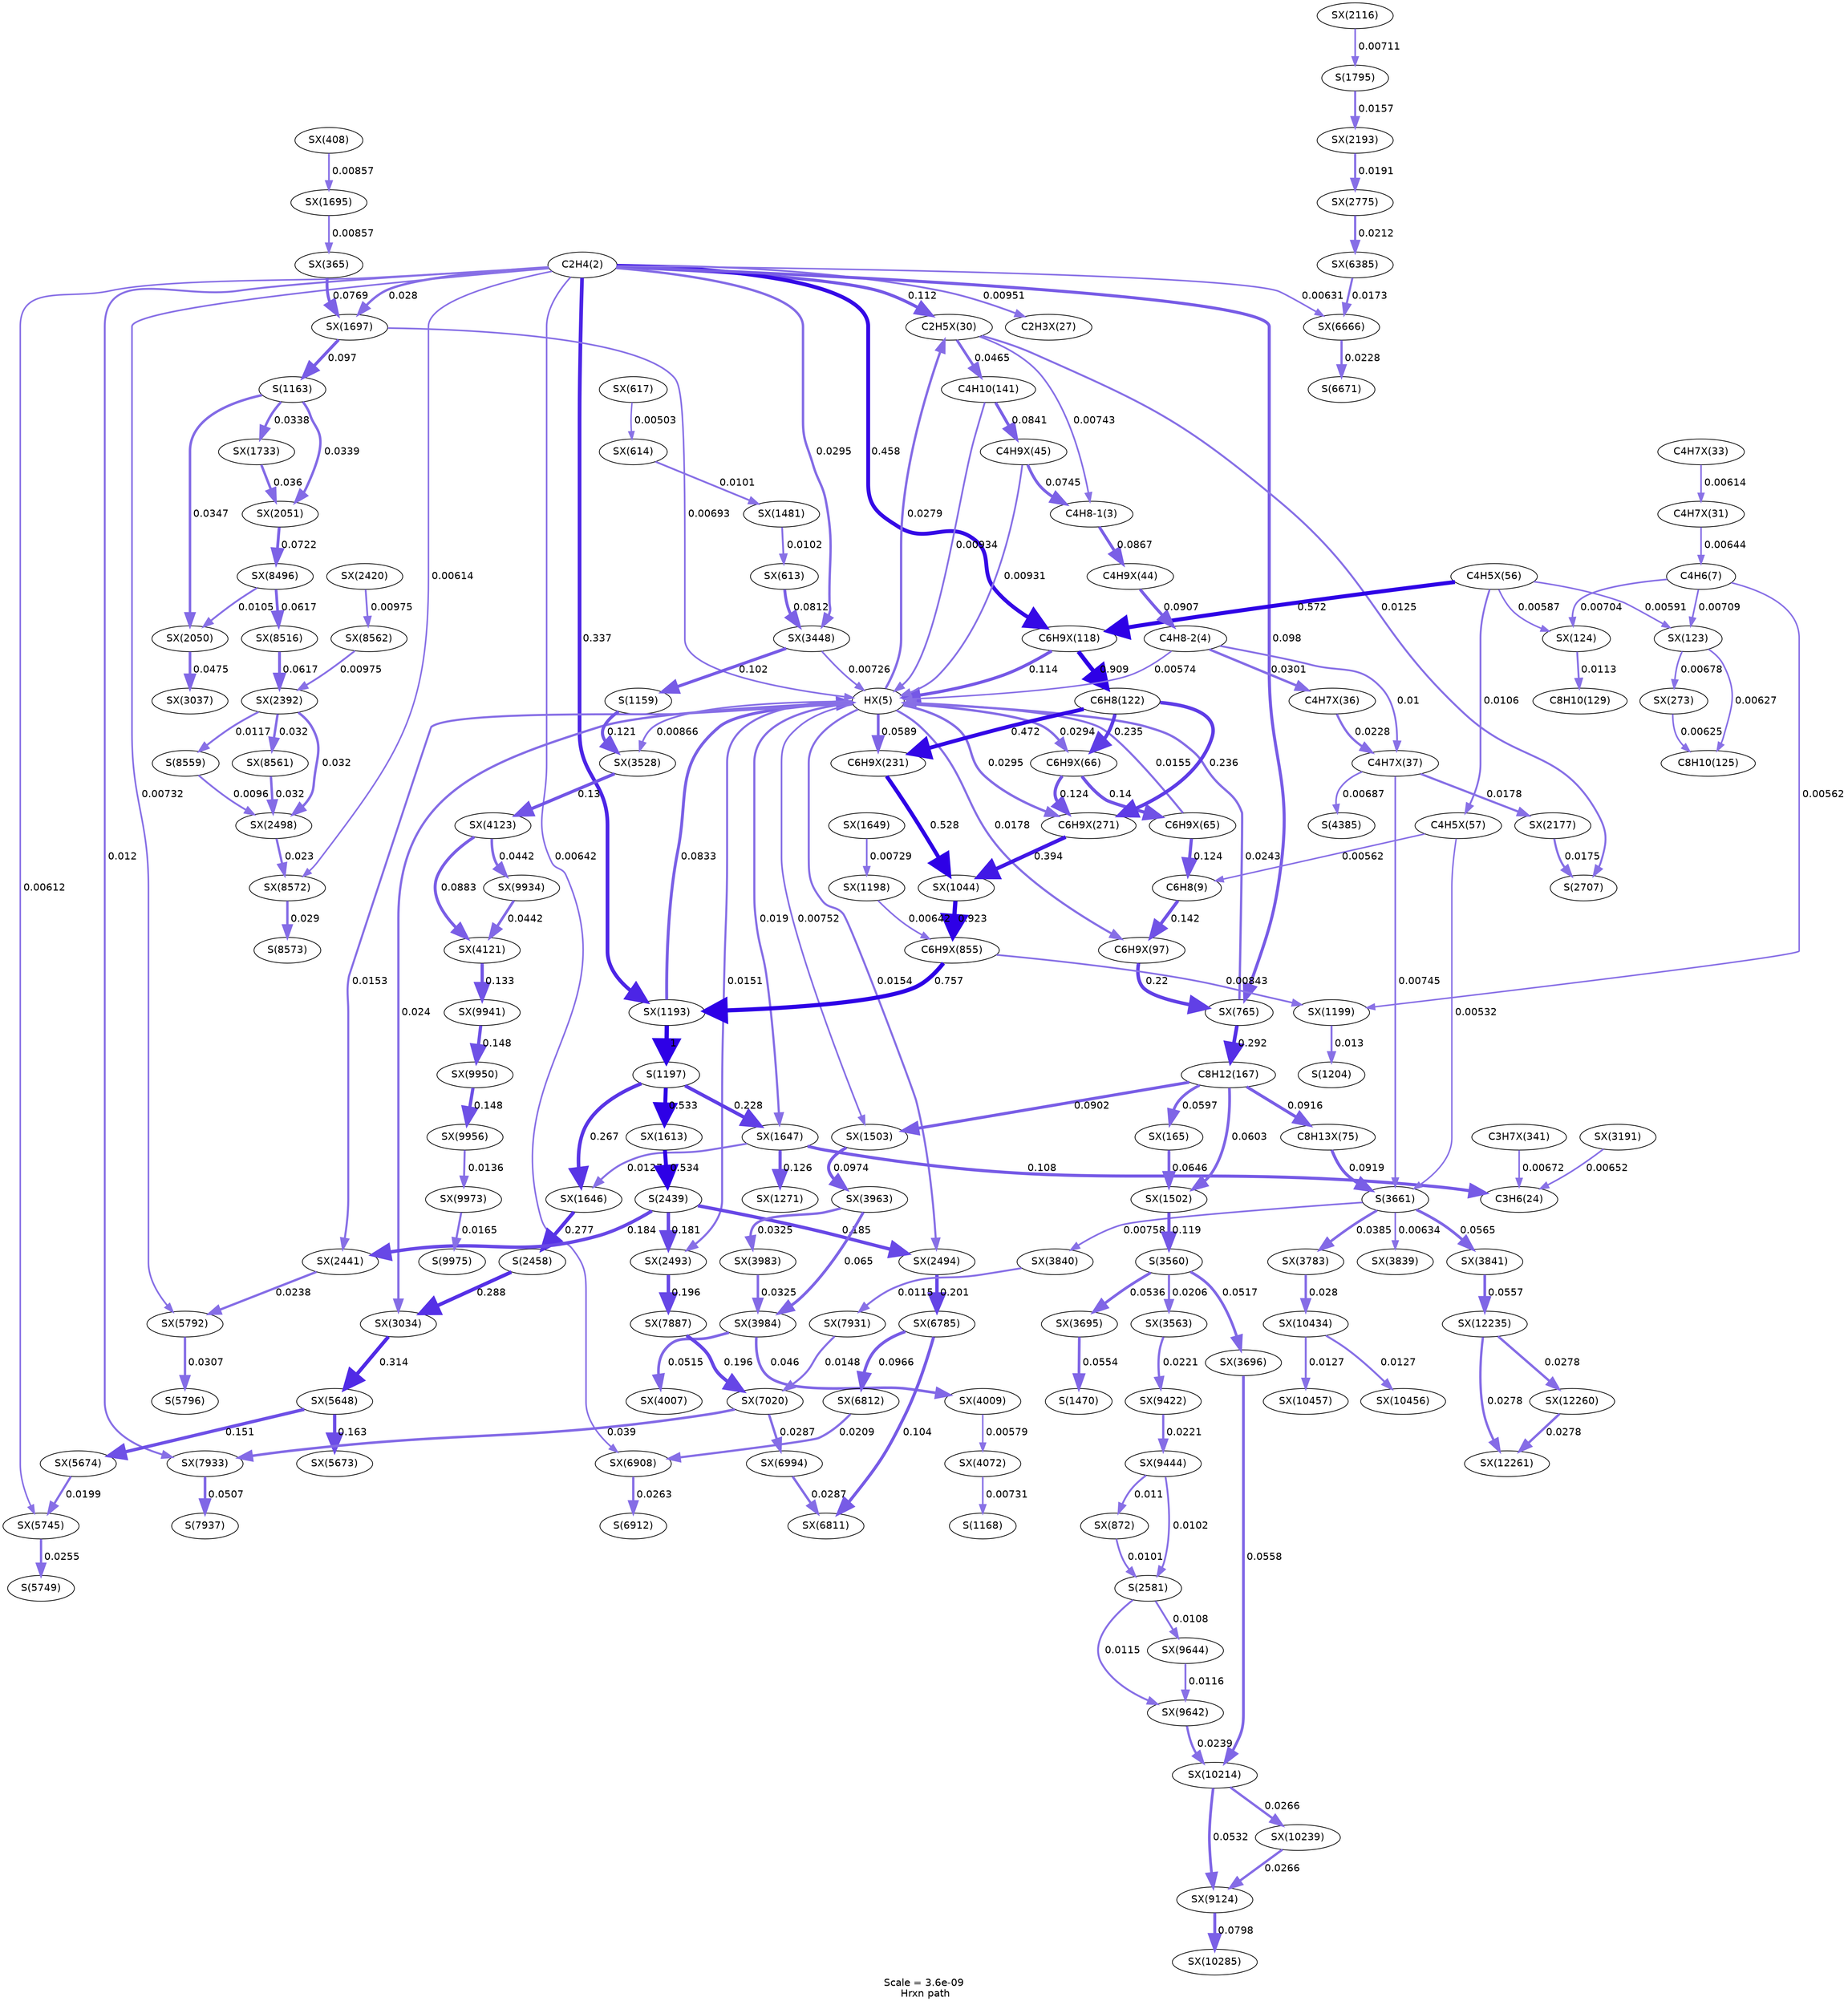 digraph reaction_paths {
center=1;
s5 -> s55[fontname="Helvetica", style="setlinewidth(2.49)", arrowsize=1.24, color="0.7, 0.51, 0.9"
, label=" 0.00951"];
s5 -> s56[fontname="Helvetica", style="setlinewidth(4.34)", arrowsize=2.17, color="0.7, 0.612, 0.9"
, label=" 0.112"];
s5 -> s76[fontname="Helvetica", style="setlinewidth(5.41)", arrowsize=2.7, color="0.7, 0.958, 0.9"
, label=" 0.458"];
s5 -> s104[fontname="Helvetica", style="setlinewidth(4.25)", arrowsize=2.12, color="0.7, 0.598, 0.9"
, label=" 0.098"];
s5 -> s123[fontname="Helvetica", style="setlinewidth(5.18)", arrowsize=2.59, color="0.7, 0.837, 0.9"
, label=" 0.337"];
s5 -> s140[fontname="Helvetica", style="setlinewidth(3.3)", arrowsize=1.65, color="0.7, 0.528, 0.9"
, label=" 0.028"];
s5 -> s176[fontname="Helvetica", style="setlinewidth(3.34)", arrowsize=1.67, color="0.7, 0.53, 0.9"
, label=" 0.0295"];
s5 -> s225[fontname="Helvetica", style="setlinewidth(2.29)", arrowsize=1.14, color="0.7, 0.507, 0.9"
, label=" 0.00732"];
s5 -> s250[fontname="Helvetica", style="setlinewidth(2.66)", arrowsize=1.33, color="0.7, 0.512, 0.9"
, label=" 0.012"];
s5 -> s230[fontname="Helvetica", style="setlinewidth(2.18)", arrowsize=1.09, color="0.7, 0.506, 0.9"
, label=" 0.00631"];
s5 -> s262[fontname="Helvetica", style="setlinewidth(2.15)", arrowsize=1.08, color="0.7, 0.506, 0.9"
, label=" 0.00614"];
s5 -> s222[fontname="Helvetica", style="setlinewidth(2.15)", arrowsize=1.08, color="0.7, 0.506, 0.9"
, label=" 0.00612"];
s5 -> s238[fontname="Helvetica", style="setlinewidth(2.19)", arrowsize=1.09, color="0.7, 0.506, 0.9"
, label=" 0.00642"];
s54 -> s56[fontname="Helvetica", style="setlinewidth(3.3)", arrowsize=1.65, color="0.7, 0.528, 0.9"
, label=" 0.0279"];
s76 -> s54[fontname="Helvetica", style="setlinewidth(4.36)", arrowsize=2.18, color="0.7, 0.614, 0.9"
, label=" 0.114"];
s14 -> s54[fontname="Helvetica", style="setlinewidth(2.47)", arrowsize=1.24, color="0.7, 0.509, 0.9"
, label=" 0.00934"];
s64 -> s54[fontname="Helvetica", style="setlinewidth(2.47)", arrowsize=1.23, color="0.7, 0.509, 0.9"
, label=" 0.00931"];
s69 -> s54[fontname="Helvetica", style="setlinewidth(2.85)", arrowsize=1.43, color="0.7, 0.515, 0.9"
, label=" 0.0155"];
s54 -> s75[fontname="Helvetica", style="setlinewidth(2.96)", arrowsize=1.48, color="0.7, 0.518, 0.9"
, label=" 0.0178"];
s54 -> s88[fontname="Helvetica", style="setlinewidth(3.86)", arrowsize=1.93, color="0.7, 0.559, 0.9"
, label=" 0.0589"];
s54 -> s89[fontname="Helvetica", style="setlinewidth(3.34)", arrowsize=1.67, color="0.7, 0.529, 0.9"
, label=" 0.0295"];
s54 -> s70[fontname="Helvetica", style="setlinewidth(3.34)", arrowsize=1.67, color="0.7, 0.529, 0.9"
, label=" 0.0294"];
s7 -> s54[fontname="Helvetica", style="setlinewidth(2.1)", arrowsize=1.05, color="0.7, 0.506, 0.9"
, label=" 0.00574"];
s104 -> s54[fontname="Helvetica", style="setlinewidth(3.19)", arrowsize=1.6, color="0.7, 0.524, 0.9"
, label=" 0.0243"];
s123 -> s54[fontname="Helvetica", style="setlinewidth(4.12)", arrowsize=2.06, color="0.7, 0.583, 0.9"
, label=" 0.0833"];
s140 -> s54[fontname="Helvetica", style="setlinewidth(2.25)", arrowsize=1.12, color="0.7, 0.507, 0.9"
, label=" 0.00693"];
s54 -> s136[fontname="Helvetica", style="setlinewidth(3.01)", arrowsize=1.5, color="0.7, 0.519, 0.9"
, label=" 0.019"];
s176 -> s54[fontname="Helvetica", style="setlinewidth(2.28)", arrowsize=1.14, color="0.7, 0.507, 0.9"
, label=" 0.00726"];
s54 -> s133[fontname="Helvetica", style="setlinewidth(2.31)", arrowsize=1.15, color="0.7, 0.508, 0.9"
, label=" 0.00752"];
s54 -> s170[fontname="Helvetica", style="setlinewidth(3.18)", arrowsize=1.59, color="0.7, 0.524, 0.9"
, label=" 0.024"];
s54 -> s157[fontname="Helvetica", style="setlinewidth(2.85)", arrowsize=1.42, color="0.7, 0.515, 0.9"
, label=" 0.0153"];
s54 -> s159[fontname="Helvetica", style="setlinewidth(2.85)", arrowsize=1.42, color="0.7, 0.515, 0.9"
, label=" 0.0154"];
s54 -> s158[fontname="Helvetica", style="setlinewidth(2.84)", arrowsize=1.42, color="0.7, 0.515, 0.9"
, label=" 0.0151"];
s54 -> s179[fontname="Helvetica", style="setlinewidth(2.41)", arrowsize=1.21, color="0.7, 0.509, 0.9"
, label=" 0.00866"];
s57 -> s8[fontname="Helvetica", style="setlinewidth(2.19)", arrowsize=1.1, color="0.7, 0.506, 0.9"
, label=" 0.00644"];
s8 -> s78[fontname="Helvetica", style="setlinewidth(2.26)", arrowsize=1.13, color="0.7, 0.507, 0.9"
, label=" 0.00704"];
s8 -> s77[fontname="Helvetica", style="setlinewidth(2.26)", arrowsize=1.13, color="0.7, 0.507, 0.9"
, label=" 0.00709"];
s8 -> s125[fontname="Helvetica", style="setlinewidth(2.09)", arrowsize=1.04, color="0.7, 0.506, 0.9"
, label=" 0.00562"];
s68 -> s9[fontname="Helvetica", style="setlinewidth(2.09)", arrowsize=1.04, color="0.7, 0.506, 0.9"
, label=" 0.00562"];
s67 -> s68[fontname="Helvetica", style="setlinewidth(2.56)", arrowsize=1.28, color="0.7, 0.511, 0.9"
, label=" 0.0106"];
s68 -> s38[fontname="Helvetica", style="setlinewidth(2.05)", arrowsize=1.02, color="0.7, 0.505, 0.9"
, label=" 0.00532"];
s69 -> s9[fontname="Helvetica", style="setlinewidth(4.42)", arrowsize=2.21, color="0.7, 0.624, 0.9"
, label=" 0.124"];
s9 -> s75[fontname="Helvetica", style="setlinewidth(4.53)", arrowsize=2.26, color="0.7, 0.642, 0.9"
, label=" 0.142"];
s67 -> s76[fontname="Helvetica", style="setlinewidth(5.58)", arrowsize=2.79, color="0.7, 1.07, 0.9"
, label=" 0.572"];
s67 -> s78[fontname="Helvetica", style="setlinewidth(2.12)", arrowsize=1.06, color="0.7, 0.506, 0.9"
, label=" 0.00587"];
s67 -> s77[fontname="Helvetica", style="setlinewidth(2.13)", arrowsize=1.06, color="0.7, 0.506, 0.9"
, label=" 0.00591"];
s56 -> s6[fontname="Helvetica", style="setlinewidth(2.3)", arrowsize=1.15, color="0.7, 0.507, 0.9"
, label=" 0.00743"];
s64 -> s6[fontname="Helvetica", style="setlinewidth(4.04)", arrowsize=2.02, color="0.7, 0.574, 0.9"
, label=" 0.0745"];
s6 -> s63[fontname="Helvetica", style="setlinewidth(4.15)", arrowsize=2.08, color="0.7, 0.587, 0.9"
, label=" 0.0867"];
s56 -> s14[fontname="Helvetica", style="setlinewidth(3.68)", arrowsize=1.84, color="0.7, 0.547, 0.9"
, label=" 0.0465"];
s56 -> s35[fontname="Helvetica", style="setlinewidth(2.69)", arrowsize=1.35, color="0.7, 0.513, 0.9"
, label=" 0.0125"];
s59 -> s57[fontname="Helvetica", style="setlinewidth(2.16)", arrowsize=1.08, color="0.7, 0.506, 0.9"
, label=" 0.00614"];
s76 -> s11[fontname="Helvetica", style="setlinewidth(5.93)", arrowsize=2.96, color="0.7, 1.41, 0.9"
, label=" 0.909"];
s11 -> s88[fontname="Helvetica", style="setlinewidth(5.43)", arrowsize=2.72, color="0.7, 0.972, 0.9"
, label=" 0.472"];
s11 -> s89[fontname="Helvetica", style="setlinewidth(4.91)", arrowsize=2.45, color="0.7, 0.736, 0.9"
, label=" 0.236"];
s11 -> s70[fontname="Helvetica", style="setlinewidth(4.91)", arrowsize=2.45, color="0.7, 0.735, 0.9"
, label=" 0.235"];
s14 -> s64[fontname="Helvetica", style="setlinewidth(4.13)", arrowsize=2.07, color="0.7, 0.584, 0.9"
, label=" 0.0841"];
s78 -> s13[fontname="Helvetica", style="setlinewidth(2.62)", arrowsize=1.31, color="0.7, 0.511, 0.9"
, label=" 0.0113"];
s77 -> s90[fontname="Helvetica", style="setlinewidth(2.23)", arrowsize=1.11, color="0.7, 0.507, 0.9"
, label=" 0.00678"];
s77 -> s12[fontname="Helvetica", style="setlinewidth(2.17)", arrowsize=1.09, color="0.7, 0.506, 0.9"
, label=" 0.00627"];
s90 -> s12[fontname="Helvetica", style="setlinewidth(2.17)", arrowsize=1.08, color="0.7, 0.506, 0.9"
, label=" 0.00625"];
s70 -> s69[fontname="Helvetica", style="setlinewidth(4.52)", arrowsize=2.26, color="0.7, 0.64, 0.9"
, label=" 0.14"];
s75 -> s104[fontname="Helvetica", style="setlinewidth(4.86)", arrowsize=2.43, color="0.7, 0.72, 0.9"
, label=" 0.22"];
s88 -> s118[fontname="Helvetica", style="setlinewidth(5.52)", arrowsize=2.76, color="0.7, 1.03, 0.9"
, label=" 0.528"];
s89 -> s118[fontname="Helvetica", style="setlinewidth(5.3)", arrowsize=2.65, color="0.7, 0.894, 0.9"
, label=" 0.394"];
s118 -> s107[fontname="Helvetica", style="setlinewidth(5.94)", arrowsize=2.97, color="0.7, 1.42, 0.9"
, label=" 0.923"];
s70 -> s89[fontname="Helvetica", style="setlinewidth(4.42)", arrowsize=2.21, color="0.7, 0.624, 0.9"
, label=" 0.124"];
s107 -> s123[fontname="Helvetica", style="setlinewidth(5.79)", arrowsize=2.9, color="0.7, 1.26, 0.9"
, label=" 0.757"];
s107 -> s125[fontname="Helvetica", style="setlinewidth(2.39)", arrowsize=1.2, color="0.7, 0.508, 0.9"
, label=" 0.00843"];
s124 -> s107[fontname="Helvetica", style="setlinewidth(2.19)", arrowsize=1.09, color="0.7, 0.506, 0.9"
, label=" 0.00642"];
s63 -> s7[fontname="Helvetica", style="setlinewidth(4.19)", arrowsize=2.09, color="0.7, 0.591, 0.9"
, label=" 0.0907"];
s7 -> s61[fontname="Helvetica", style="setlinewidth(3.36)", arrowsize=1.68, color="0.7, 0.53, 0.9"
, label=" 0.0301"];
s7 -> s62[fontname="Helvetica", style="setlinewidth(2.53)", arrowsize=1.26, color="0.7, 0.51, 0.9"
, label=" 0.01"];
s104 -> s15[fontname="Helvetica", style="setlinewidth(5.07)", arrowsize=2.53, color="0.7, 0.792, 0.9"
, label=" 0.292"];
s15 -> s82[fontname="Helvetica", style="setlinewidth(3.87)", arrowsize=1.94, color="0.7, 0.56, 0.9"
, label=" 0.0597"];
s15 -> s132[fontname="Helvetica", style="setlinewidth(3.88)", arrowsize=1.94, color="0.7, 0.56, 0.9"
, label=" 0.0603"];
s15 -> s73[fontname="Helvetica", style="setlinewidth(4.2)", arrowsize=2.1, color="0.7, 0.592, 0.9"
, label=" 0.0916"];
s15 -> s133[fontname="Helvetica", style="setlinewidth(4.18)", arrowsize=2.09, color="0.7, 0.59, 0.9"
, label=" 0.0902"];
s123 -> s24[fontname="Helvetica", style="setlinewidth(6)", arrowsize=3, color="0.7, 1.5, 0.9"
, label=" 1"];
s24 -> s134[fontname="Helvetica", style="setlinewidth(5.52)", arrowsize=2.76, color="0.7, 1.03, 0.9"
, label=" 0.533"];
s24 -> s135[fontname="Helvetica", style="setlinewidth(5)", arrowsize=2.5, color="0.7, 0.767, 0.9"
, label=" 0.267"];
s24 -> s136[fontname="Helvetica", style="setlinewidth(4.88)", arrowsize=2.44, color="0.7, 0.728, 0.9"
, label=" 0.228"];
s139 -> s92[fontname="Helvetica", style="setlinewidth(2.41)", arrowsize=1.2, color="0.7, 0.509, 0.9"
, label=" 0.00857"];
s92 -> s140[fontname="Helvetica", style="setlinewidth(4.06)", arrowsize=2.03, color="0.7, 0.577, 0.9"
, label=" 0.0769"];
s93 -> s139[fontname="Helvetica", style="setlinewidth(2.41)", arrowsize=1.2, color="0.7, 0.509, 0.9"
, label=" 0.00857"];
s140 -> s22[fontname="Helvetica", style="setlinewidth(4.24)", arrowsize=2.12, color="0.7, 0.597, 0.9"
, label=" 0.097"];
s22 -> s147[fontname="Helvetica", style="setlinewidth(3.46)", arrowsize=1.73, color="0.7, 0.535, 0.9"
, label=" 0.0347"];
s22 -> s148[fontname="Helvetica", style="setlinewidth(3.45)", arrowsize=1.72, color="0.7, 0.534, 0.9"
, label=" 0.0339"];
s22 -> s141[fontname="Helvetica", style="setlinewidth(3.44)", arrowsize=1.72, color="0.7, 0.534, 0.9"
, label=" 0.0338"];
s150 -> s30[fontname="Helvetica", style="setlinewidth(2.27)", arrowsize=1.13, color="0.7, 0.507, 0.9"
, label=" 0.00711"];
s30 -> s152[fontname="Helvetica", style="setlinewidth(2.86)", arrowsize=1.43, color="0.7, 0.516, 0.9"
, label=" 0.0157"];
s125 -> s26[fontname="Helvetica", style="setlinewidth(2.72)", arrowsize=1.36, color="0.7, 0.513, 0.9"
, label=" 0.013"];
s134 -> s31[fontname="Helvetica", style="setlinewidth(5.53)", arrowsize=2.76, color="0.7, 1.03, 0.9"
, label=" 0.534"];
s31 -> s157[fontname="Helvetica", style="setlinewidth(4.72)", arrowsize=2.36, color="0.7, 0.684, 0.9"
, label=" 0.184"];
s31 -> s159[fontname="Helvetica", style="setlinewidth(4.72)", arrowsize=2.36, color="0.7, 0.685, 0.9"
, label=" 0.185"];
s31 -> s158[fontname="Helvetica", style="setlinewidth(4.71)", arrowsize=2.36, color="0.7, 0.681, 0.9"
, label=" 0.181"];
s137 -> s124[fontname="Helvetica", style="setlinewidth(2.29)", arrowsize=1.14, color="0.7, 0.507, 0.9"
, label=" 0.00729"];
s151 -> s35[fontname="Helvetica", style="setlinewidth(2.95)", arrowsize=1.47, color="0.7, 0.518, 0.9"
, label=" 0.0175"];
s135 -> s32[fontname="Helvetica", style="setlinewidth(5.03)", arrowsize=2.52, color="0.7, 0.777, 0.9"
, label=" 0.277"];
s136 -> s135[fontname="Helvetica", style="setlinewidth(2.7)", arrowsize=1.35, color="0.7, 0.513, 0.9"
, label=" 0.0127"];
s32 -> s170[fontname="Helvetica", style="setlinewidth(5.06)", arrowsize=2.53, color="0.7, 0.788, 0.9"
, label=" 0.288"];
s136 -> s10[fontname="Helvetica", style="setlinewidth(4.32)", arrowsize=2.16, color="0.7, 0.608, 0.9"
, label=" 0.108"];
s136 -> s127[fontname="Helvetica", style="setlinewidth(4.43)", arrowsize=2.22, color="0.7, 0.626, 0.9"
, label=" 0.126"];
s91 -> s10[fontname="Helvetica", style="setlinewidth(2.22)", arrowsize=1.11, color="0.7, 0.507, 0.9"
, label=" 0.00672"];
s175 -> s10[fontname="Helvetica", style="setlinewidth(2.2)", arrowsize=1.1, color="0.7, 0.507, 0.9"
, label=" 0.00652"];
s131 -> s100[fontname="Helvetica", style="setlinewidth(2.54)", arrowsize=1.27, color="0.7, 0.51, 0.9"
, label=" 0.0102"];
s100 -> s176[fontname="Helvetica", style="setlinewidth(4.1)", arrowsize=2.05, color="0.7, 0.581, 0.9"
, label=" 0.0812"];
s101 -> s131[fontname="Helvetica", style="setlinewidth(2.53)", arrowsize=1.26, color="0.7, 0.51, 0.9"
, label=" 0.0101"];
s176 -> s21[fontname="Helvetica", style="setlinewidth(4.27)", arrowsize=2.14, color="0.7, 0.602, 0.9"
, label=" 0.102"];
s21 -> s179[fontname="Helvetica", style="setlinewidth(4.41)", arrowsize=2.2, color="0.7, 0.621, 0.9"
, label=" 0.121"];
s82 -> s132[fontname="Helvetica", style="setlinewidth(3.93)", arrowsize=1.97, color="0.7, 0.565, 0.9"
, label=" 0.0646"];
s132 -> s37[fontname="Helvetica", style="setlinewidth(4.4)", arrowsize=2.2, color="0.7, 0.619, 0.9"
, label=" 0.119"];
s37 -> s182[fontname="Helvetica", style="setlinewidth(3.07)", arrowsize=1.53, color="0.7, 0.521, 0.9"
, label=" 0.0206"];
s37 -> s186[fontname="Helvetica", style="setlinewidth(3.76)", arrowsize=1.88, color="0.7, 0.552, 0.9"
, label=" 0.0517"];
s37 -> s185[fontname="Helvetica", style="setlinewidth(3.79)", arrowsize=1.9, color="0.7, 0.554, 0.9"
, label=" 0.0536"];
s73 -> s38[fontname="Helvetica", style="setlinewidth(4.2)", arrowsize=2.1, color="0.7, 0.592, 0.9"
, label=" 0.0919"];
s38 -> s189[fontname="Helvetica", style="setlinewidth(3.54)", arrowsize=1.77, color="0.7, 0.539, 0.9"
, label=" 0.0385"];
s62 -> s38[fontname="Helvetica", style="setlinewidth(2.3)", arrowsize=1.15, color="0.7, 0.507, 0.9"
, label=" 0.00745"];
s38 -> s191[fontname="Helvetica", style="setlinewidth(2.31)", arrowsize=1.16, color="0.7, 0.508, 0.9"
, label=" 0.00758"];
s38 -> s190[fontname="Helvetica", style="setlinewidth(2.18)", arrowsize=1.09, color="0.7, 0.506, 0.9"
, label=" 0.00634"];
s38 -> s192[fontname="Helvetica", style="setlinewidth(3.83)", arrowsize=1.92, color="0.7, 0.557, 0.9"
, label=" 0.0565"];
s133 -> s194[fontname="Helvetica", style="setlinewidth(4.24)", arrowsize=2.12, color="0.7, 0.597, 0.9"
, label=" 0.0974"];
s194 -> s197[fontname="Helvetica", style="setlinewidth(3.94)", arrowsize=1.97, color="0.7, 0.565, 0.9"
, label=" 0.065"];
s194 -> s196[fontname="Helvetica", style="setlinewidth(3.41)", arrowsize=1.71, color="0.7, 0.533, 0.9"
, label=" 0.0325"];
s196 -> s197[fontname="Helvetica", style="setlinewidth(3.41)", arrowsize=1.71, color="0.7, 0.533, 0.9"
, label=" 0.0325"];
s197 -> s200[fontname="Helvetica", style="setlinewidth(3.68)", arrowsize=1.84, color="0.7, 0.546, 0.9"
, label=" 0.046"];
s197 -> s198[fontname="Helvetica", style="setlinewidth(3.76)", arrowsize=1.88, color="0.7, 0.552, 0.9"
, label=" 0.0515"];
s200 -> s202[fontname="Helvetica", style="setlinewidth(2.11)", arrowsize=1.06, color="0.7, 0.506, 0.9"
, label=" 0.00579"];
s202 -> s23[fontname="Helvetica", style="setlinewidth(2.29)", arrowsize=1.14, color="0.7, 0.507, 0.9"
, label=" 0.00731"];
s102 -> s101[fontname="Helvetica", style="setlinewidth(2)", arrowsize=1, color="0.7, 0.505, 0.9"
, label=" 0.00503"];
s62 -> s39[fontname="Helvetica", style="setlinewidth(2.24)", arrowsize=1.12, color="0.7, 0.507, 0.9"
, label=" 0.00687"];
s170 -> s216[fontname="Helvetica", style="setlinewidth(5.12)", arrowsize=2.56, color="0.7, 0.814, 0.9"
, label=" 0.314"];
s216 -> s218[fontname="Helvetica", style="setlinewidth(4.57)", arrowsize=2.29, color="0.7, 0.651, 0.9"
, label=" 0.151"];
s216 -> s217[fontname="Helvetica", style="setlinewidth(4.63)", arrowsize=2.32, color="0.7, 0.663, 0.9"
, label=" 0.163"];
s218 -> s222[fontname="Helvetica", style="setlinewidth(3.04)", arrowsize=1.52, color="0.7, 0.52, 0.9"
, label=" 0.0199"];
s157 -> s225[fontname="Helvetica", style="setlinewidth(3.18)", arrowsize=1.59, color="0.7, 0.524, 0.9"
, label=" 0.0238"];
s152 -> s169[fontname="Helvetica", style="setlinewidth(3.01)", arrowsize=1.51, color="0.7, 0.519, 0.9"
, label=" 0.0191"];
s169 -> s229[fontname="Helvetica", style="setlinewidth(3.09)", arrowsize=1.54, color="0.7, 0.521, 0.9"
, label=" 0.0212"];
s229 -> s230[fontname="Helvetica", style="setlinewidth(2.94)", arrowsize=1.47, color="0.7, 0.517, 0.9"
, label=" 0.0173"];
s159 -> s231[fontname="Helvetica", style="setlinewidth(4.79)", arrowsize=2.39, color="0.7, 0.701, 0.9"
, label=" 0.201"];
s231 -> s233[fontname="Helvetica", style="setlinewidth(4.24)", arrowsize=2.12, color="0.7, 0.597, 0.9"
, label=" 0.0966"];
s231 -> s232[fontname="Helvetica", style="setlinewidth(4.29)", arrowsize=2.15, color="0.7, 0.604, 0.9"
, label=" 0.104"];
s233 -> s238[fontname="Helvetica", style="setlinewidth(3.08)", arrowsize=1.54, color="0.7, 0.521, 0.9"
, label=" 0.0209"];
s241 -> s232[fontname="Helvetica", style="setlinewidth(3.32)", arrowsize=1.66, color="0.7, 0.529, 0.9"
, label=" 0.0287"];
s243 -> s241[fontname="Helvetica", style="setlinewidth(3.32)", arrowsize=1.66, color="0.7, 0.529, 0.9"
, label=" 0.0287"];
s225 -> s42[fontname="Helvetica", style="setlinewidth(3.37)", arrowsize=1.69, color="0.7, 0.531, 0.9"
, label=" 0.0307"];
s158 -> s248[fontname="Helvetica", style="setlinewidth(4.77)", arrowsize=2.39, color="0.7, 0.696, 0.9"
, label=" 0.196"];
s248 -> s243[fontname="Helvetica", style="setlinewidth(4.77)", arrowsize=2.39, color="0.7, 0.696, 0.9"
, label=" 0.196"];
s243 -> s250[fontname="Helvetica", style="setlinewidth(3.55)", arrowsize=1.78, color="0.7, 0.539, 0.9"
, label=" 0.039"];
s249 -> s243[fontname="Helvetica", style="setlinewidth(2.82)", arrowsize=1.41, color="0.7, 0.515, 0.9"
, label=" 0.0148"];
s250 -> s46[fontname="Helvetica", style="setlinewidth(3.75)", arrowsize=1.87, color="0.7, 0.551, 0.9"
, label=" 0.0507"];
s230 -> s44[fontname="Helvetica", style="setlinewidth(3.14)", arrowsize=1.57, color="0.7, 0.523, 0.9"
, label=" 0.0228"];
s147 -> s173[fontname="Helvetica", style="setlinewidth(3.7)", arrowsize=1.85, color="0.7, 0.548, 0.9"
, label=" 0.0475"];
s252 -> s147[fontname="Helvetica", style="setlinewidth(2.56)", arrowsize=1.28, color="0.7, 0.511, 0.9"
, label=" 0.0105"];
s148 -> s252[fontname="Helvetica", style="setlinewidth(4.02)", arrowsize=2.01, color="0.7, 0.572, 0.9"
, label=" 0.0722"];
s252 -> s255[fontname="Helvetica", style="setlinewidth(3.9)", arrowsize=1.95, color="0.7, 0.562, 0.9"
, label=" 0.0617"];
s141 -> s148[fontname="Helvetica", style="setlinewidth(3.49)", arrowsize=1.75, color="0.7, 0.536, 0.9"
, label=" 0.036"];
s255 -> s154[fontname="Helvetica", style="setlinewidth(3.9)", arrowsize=1.95, color="0.7, 0.562, 0.9"
, label=" 0.0617"];
s154 -> s162[fontname="Helvetica", style="setlinewidth(3.4)", arrowsize=1.7, color="0.7, 0.532, 0.9"
, label=" 0.032"];
s154 -> s258[fontname="Helvetica", style="setlinewidth(3.4)", arrowsize=1.7, color="0.7, 0.532, 0.9"
, label=" 0.032"];
s154 -> s49[fontname="Helvetica", style="setlinewidth(2.64)", arrowsize=1.32, color="0.7, 0.512, 0.9"
, label=" 0.0117"];
s259 -> s154[fontname="Helvetica", style="setlinewidth(2.5)", arrowsize=1.25, color="0.7, 0.51, 0.9"
, label=" 0.00975"];
s258 -> s162[fontname="Helvetica", style="setlinewidth(3.4)", arrowsize=1.7, color="0.7, 0.532, 0.9"
, label=" 0.032"];
s49 -> s162[fontname="Helvetica", style="setlinewidth(2.49)", arrowsize=1.25, color="0.7, 0.51, 0.9"
, label=" 0.0096"];
s162 -> s262[fontname="Helvetica", style="setlinewidth(3.15)", arrowsize=1.58, color="0.7, 0.523, 0.9"
, label=" 0.023"];
s155 -> s259[fontname="Helvetica", style="setlinewidth(2.5)", arrowsize=1.25, color="0.7, 0.51, 0.9"
, label=" 0.00975"];
s262 -> s50[fontname="Helvetica", style="setlinewidth(3.33)", arrowsize=1.66, color="0.7, 0.529, 0.9"
, label=" 0.029"];
s182 -> s267[fontname="Helvetica", style="setlinewidth(3.12)", arrowsize=1.56, color="0.7, 0.522, 0.9"
, label=" 0.0221"];
s267 -> s269[fontname="Helvetica", style="setlinewidth(3.12)", arrowsize=1.56, color="0.7, 0.522, 0.9"
, label=" 0.0221"];
s269 -> s113[fontname="Helvetica", style="setlinewidth(2.59)", arrowsize=1.3, color="0.7, 0.511, 0.9"
, label=" 0.011"];
s269 -> s33[fontname="Helvetica", style="setlinewidth(2.54)", arrowsize=1.27, color="0.7, 0.51, 0.9"
, label=" 0.0102"];
s113 -> s33[fontname="Helvetica", style="setlinewidth(2.53)", arrowsize=1.26, color="0.7, 0.51, 0.9"
, label=" 0.0101"];
s33 -> s273[fontname="Helvetica", style="setlinewidth(2.63)", arrowsize=1.31, color="0.7, 0.511, 0.9"
, label=" 0.0115"];
s33 -> s274[fontname="Helvetica", style="setlinewidth(2.58)", arrowsize=1.29, color="0.7, 0.511, 0.9"
, label=" 0.0108"];
s222 -> s41[fontname="Helvetica", style="setlinewidth(3.23)", arrowsize=1.62, color="0.7, 0.526, 0.9"
, label=" 0.0255"];
s179 -> s204[fontname="Helvetica", style="setlinewidth(4.46)", arrowsize=2.23, color="0.7, 0.63, 0.9"
, label=" 0.13"];
s204 -> s203[fontname="Helvetica", style="setlinewidth(4.17)", arrowsize=2.08, color="0.7, 0.588, 0.9"
, label=" 0.0883"];
s204 -> s281[fontname="Helvetica", style="setlinewidth(3.64)", arrowsize=1.82, color="0.7, 0.544, 0.9"
, label=" 0.0442"];
s281 -> s203[fontname="Helvetica", style="setlinewidth(3.64)", arrowsize=1.82, color="0.7, 0.544, 0.9"
, label=" 0.0442"];
s203 -> s282[fontname="Helvetica", style="setlinewidth(4.48)", arrowsize=2.24, color="0.7, 0.633, 0.9"
, label=" 0.133"];
s282 -> s283[fontname="Helvetica", style="setlinewidth(4.56)", arrowsize=2.28, color="0.7, 0.648, 0.9"
, label=" 0.148"];
s283 -> s284[fontname="Helvetica", style="setlinewidth(4.56)", arrowsize=2.28, color="0.7, 0.648, 0.9"
, label=" 0.148"];
s284 -> s288[fontname="Helvetica", style="setlinewidth(2.76)", arrowsize=1.38, color="0.7, 0.514, 0.9"
, label=" 0.0136"];
s288 -> s51[fontname="Helvetica", style="setlinewidth(2.9)", arrowsize=1.45, color="0.7, 0.516, 0.9"
, label=" 0.0165"];
s186 -> s292[fontname="Helvetica", style="setlinewidth(3.82)", arrowsize=1.91, color="0.7, 0.556, 0.9"
, label=" 0.0558"];
s273 -> s292[fontname="Helvetica", style="setlinewidth(3.18)", arrowsize=1.59, color="0.7, 0.524, 0.9"
, label=" 0.0239"];
s292 -> s266[fontname="Helvetica", style="setlinewidth(3.78)", arrowsize=1.89, color="0.7, 0.553, 0.9"
, label=" 0.0532"];
s292 -> s293[fontname="Helvetica", style="setlinewidth(3.26)", arrowsize=1.63, color="0.7, 0.527, 0.9"
, label=" 0.0266"];
s274 -> s273[fontname="Helvetica", style="setlinewidth(2.63)", arrowsize=1.32, color="0.7, 0.512, 0.9"
, label=" 0.0116"];
s293 -> s266[fontname="Helvetica", style="setlinewidth(3.26)", arrowsize=1.63, color="0.7, 0.527, 0.9"
, label=" 0.0266"];
s266 -> s294[fontname="Helvetica", style="setlinewidth(4.09)", arrowsize=2.05, color="0.7, 0.58, 0.9"
, label=" 0.0798"];
s238 -> s45[fontname="Helvetica", style="setlinewidth(3.25)", arrowsize=1.63, color="0.7, 0.526, 0.9"
, label=" 0.0263"];
s189 -> s298[fontname="Helvetica", style="setlinewidth(3.3)", arrowsize=1.65, color="0.7, 0.528, 0.9"
, label=" 0.028"];
s298 -> s300[fontname="Helvetica", style="setlinewidth(2.7)", arrowsize=1.35, color="0.7, 0.513, 0.9"
, label=" 0.0127"];
s298 -> s299[fontname="Helvetica", style="setlinewidth(2.7)", arrowsize=1.35, color="0.7, 0.513, 0.9"
, label=" 0.0127"];
s185 -> s27[fontname="Helvetica", style="setlinewidth(3.82)", arrowsize=1.91, color="0.7, 0.555, 0.9"
, label=" 0.0554"];
s61 -> s62[fontname="Helvetica", style="setlinewidth(3.15)", arrowsize=1.57, color="0.7, 0.523, 0.9"
, label=" 0.0228"];
s62 -> s151[fontname="Helvetica", style="setlinewidth(2.96)", arrowsize=1.48, color="0.7, 0.518, 0.9"
, label=" 0.0178"];
s191 -> s249[fontname="Helvetica", style="setlinewidth(2.63)", arrowsize=1.31, color="0.7, 0.511, 0.9"
, label=" 0.0115"];
s192 -> s314[fontname="Helvetica", style="setlinewidth(3.82)", arrowsize=1.91, color="0.7, 0.556, 0.9"
, label=" 0.0557"];
s314 -> s316[fontname="Helvetica", style="setlinewidth(3.3)", arrowsize=1.65, color="0.7, 0.528, 0.9"
, label=" 0.0278"];
s314 -> s315[fontname="Helvetica", style="setlinewidth(3.3)", arrowsize=1.65, color="0.7, 0.528, 0.9"
, label=" 0.0278"];
s315 -> s316[fontname="Helvetica", style="setlinewidth(3.3)", arrowsize=1.65, color="0.7, 0.528, 0.9"
, label=" 0.0278"];
s5 [ fontname="Helvetica", label="C2H4(2)"];
s6 [ fontname="Helvetica", label="C4H8-1(3)"];
s7 [ fontname="Helvetica", label="C4H8-2(4)"];
s8 [ fontname="Helvetica", label="C4H6(7)"];
s9 [ fontname="Helvetica", label="C6H8(9)"];
s10 [ fontname="Helvetica", label="C3H6(24)"];
s11 [ fontname="Helvetica", label="C6H8(122)"];
s12 [ fontname="Helvetica", label="C8H10(125)"];
s13 [ fontname="Helvetica", label="C8H10(129)"];
s14 [ fontname="Helvetica", label="C4H10(141)"];
s15 [ fontname="Helvetica", label="C8H12(167)"];
s21 [ fontname="Helvetica", label="S(1159)"];
s22 [ fontname="Helvetica", label="S(1163)"];
s23 [ fontname="Helvetica", label="S(1168)"];
s24 [ fontname="Helvetica", label="S(1197)"];
s26 [ fontname="Helvetica", label="S(1204)"];
s27 [ fontname="Helvetica", label="S(1470)"];
s30 [ fontname="Helvetica", label="S(1795)"];
s31 [ fontname="Helvetica", label="S(2439)"];
s32 [ fontname="Helvetica", label="S(2458)"];
s33 [ fontname="Helvetica", label="S(2581)"];
s35 [ fontname="Helvetica", label="S(2707)"];
s37 [ fontname="Helvetica", label="S(3560)"];
s38 [ fontname="Helvetica", label="S(3661)"];
s39 [ fontname="Helvetica", label="S(4385)"];
s41 [ fontname="Helvetica", label="S(5749)"];
s42 [ fontname="Helvetica", label="S(5796)"];
s44 [ fontname="Helvetica", label="S(6671)"];
s45 [ fontname="Helvetica", label="S(6912)"];
s46 [ fontname="Helvetica", label="S(7937)"];
s49 [ fontname="Helvetica", label="S(8559)"];
s50 [ fontname="Helvetica", label="S(8573)"];
s51 [ fontname="Helvetica", label="S(9975)"];
s54 [ fontname="Helvetica", label="HX(5)"];
s55 [ fontname="Helvetica", label="C2H3X(27)"];
s56 [ fontname="Helvetica", label="C2H5X(30)"];
s57 [ fontname="Helvetica", label="C4H7X(31)"];
s59 [ fontname="Helvetica", label="C4H7X(33)"];
s61 [ fontname="Helvetica", label="C4H7X(36)"];
s62 [ fontname="Helvetica", label="C4H7X(37)"];
s63 [ fontname="Helvetica", label="C4H9X(44)"];
s64 [ fontname="Helvetica", label="C4H9X(45)"];
s67 [ fontname="Helvetica", label="C4H5X(56)"];
s68 [ fontname="Helvetica", label="C4H5X(57)"];
s69 [ fontname="Helvetica", label="C6H9X(65)"];
s70 [ fontname="Helvetica", label="C6H9X(66)"];
s73 [ fontname="Helvetica", label="C8H13X(75)"];
s75 [ fontname="Helvetica", label="C6H9X(97)"];
s76 [ fontname="Helvetica", label="C6H9X(118)"];
s77 [ fontname="Helvetica", label="SX(123)"];
s78 [ fontname="Helvetica", label="SX(124)"];
s82 [ fontname="Helvetica", label="SX(165)"];
s88 [ fontname="Helvetica", label="C6H9X(231)"];
s89 [ fontname="Helvetica", label="C6H9X(271)"];
s90 [ fontname="Helvetica", label="SX(273)"];
s91 [ fontname="Helvetica", label="C3H7X(341)"];
s92 [ fontname="Helvetica", label="SX(365)"];
s93 [ fontname="Helvetica", label="SX(408)"];
s100 [ fontname="Helvetica", label="SX(613)"];
s101 [ fontname="Helvetica", label="SX(614)"];
s102 [ fontname="Helvetica", label="SX(617)"];
s104 [ fontname="Helvetica", label="SX(765)"];
s107 [ fontname="Helvetica", label="C6H9X(855)"];
s113 [ fontname="Helvetica", label="SX(872)"];
s118 [ fontname="Helvetica", label="SX(1044)"];
s123 [ fontname="Helvetica", label="SX(1193)"];
s124 [ fontname="Helvetica", label="SX(1198)"];
s125 [ fontname="Helvetica", label="SX(1199)"];
s127 [ fontname="Helvetica", label="SX(1271)"];
s131 [ fontname="Helvetica", label="SX(1481)"];
s132 [ fontname="Helvetica", label="SX(1502)"];
s133 [ fontname="Helvetica", label="SX(1503)"];
s134 [ fontname="Helvetica", label="SX(1613)"];
s135 [ fontname="Helvetica", label="SX(1646)"];
s136 [ fontname="Helvetica", label="SX(1647)"];
s137 [ fontname="Helvetica", label="SX(1649)"];
s139 [ fontname="Helvetica", label="SX(1695)"];
s140 [ fontname="Helvetica", label="SX(1697)"];
s141 [ fontname="Helvetica", label="SX(1733)"];
s147 [ fontname="Helvetica", label="SX(2050)"];
s148 [ fontname="Helvetica", label="SX(2051)"];
s150 [ fontname="Helvetica", label="SX(2116)"];
s151 [ fontname="Helvetica", label="SX(2177)"];
s152 [ fontname="Helvetica", label="SX(2193)"];
s154 [ fontname="Helvetica", label="SX(2392)"];
s155 [ fontname="Helvetica", label="SX(2420)"];
s157 [ fontname="Helvetica", label="SX(2441)"];
s158 [ fontname="Helvetica", label="SX(2493)"];
s159 [ fontname="Helvetica", label="SX(2494)"];
s162 [ fontname="Helvetica", label="SX(2498)"];
s169 [ fontname="Helvetica", label="SX(2775)"];
s170 [ fontname="Helvetica", label="SX(3034)"];
s173 [ fontname="Helvetica", label="SX(3037)"];
s175 [ fontname="Helvetica", label="SX(3191)"];
s176 [ fontname="Helvetica", label="SX(3448)"];
s179 [ fontname="Helvetica", label="SX(3528)"];
s182 [ fontname="Helvetica", label="SX(3563)"];
s185 [ fontname="Helvetica", label="SX(3695)"];
s186 [ fontname="Helvetica", label="SX(3696)"];
s189 [ fontname="Helvetica", label="SX(3783)"];
s190 [ fontname="Helvetica", label="SX(3839)"];
s191 [ fontname="Helvetica", label="SX(3840)"];
s192 [ fontname="Helvetica", label="SX(3841)"];
s194 [ fontname="Helvetica", label="SX(3963)"];
s196 [ fontname="Helvetica", label="SX(3983)"];
s197 [ fontname="Helvetica", label="SX(3984)"];
s198 [ fontname="Helvetica", label="SX(4007)"];
s200 [ fontname="Helvetica", label="SX(4009)"];
s202 [ fontname="Helvetica", label="SX(4072)"];
s203 [ fontname="Helvetica", label="SX(4121)"];
s204 [ fontname="Helvetica", label="SX(4123)"];
s216 [ fontname="Helvetica", label="SX(5648)"];
s217 [ fontname="Helvetica", label="SX(5673)"];
s218 [ fontname="Helvetica", label="SX(5674)"];
s222 [ fontname="Helvetica", label="SX(5745)"];
s225 [ fontname="Helvetica", label="SX(5792)"];
s229 [ fontname="Helvetica", label="SX(6385)"];
s230 [ fontname="Helvetica", label="SX(6666)"];
s231 [ fontname="Helvetica", label="SX(6785)"];
s232 [ fontname="Helvetica", label="SX(6811)"];
s233 [ fontname="Helvetica", label="SX(6812)"];
s238 [ fontname="Helvetica", label="SX(6908)"];
s241 [ fontname="Helvetica", label="SX(6994)"];
s243 [ fontname="Helvetica", label="SX(7020)"];
s248 [ fontname="Helvetica", label="SX(7887)"];
s249 [ fontname="Helvetica", label="SX(7931)"];
s250 [ fontname="Helvetica", label="SX(7933)"];
s252 [ fontname="Helvetica", label="SX(8496)"];
s255 [ fontname="Helvetica", label="SX(8516)"];
s258 [ fontname="Helvetica", label="SX(8561)"];
s259 [ fontname="Helvetica", label="SX(8562)"];
s262 [ fontname="Helvetica", label="SX(8572)"];
s266 [ fontname="Helvetica", label="SX(9124)"];
s267 [ fontname="Helvetica", label="SX(9422)"];
s269 [ fontname="Helvetica", label="SX(9444)"];
s273 [ fontname="Helvetica", label="SX(9642)"];
s274 [ fontname="Helvetica", label="SX(9644)"];
s281 [ fontname="Helvetica", label="SX(9934)"];
s282 [ fontname="Helvetica", label="SX(9941)"];
s283 [ fontname="Helvetica", label="SX(9950)"];
s284 [ fontname="Helvetica", label="SX(9956)"];
s288 [ fontname="Helvetica", label="SX(9973)"];
s292 [ fontname="Helvetica", label="SX(10214)"];
s293 [ fontname="Helvetica", label="SX(10239)"];
s294 [ fontname="Helvetica", label="SX(10285)"];
s298 [ fontname="Helvetica", label="SX(10434)"];
s299 [ fontname="Helvetica", label="SX(10456)"];
s300 [ fontname="Helvetica", label="SX(10457)"];
s314 [ fontname="Helvetica", label="SX(12235)"];
s315 [ fontname="Helvetica", label="SX(12260)"];
s316 [ fontname="Helvetica", label="SX(12261)"];
 label = "Scale = 3.6e-09\l Hrxn path";
 fontname = "Helvetica";
}
